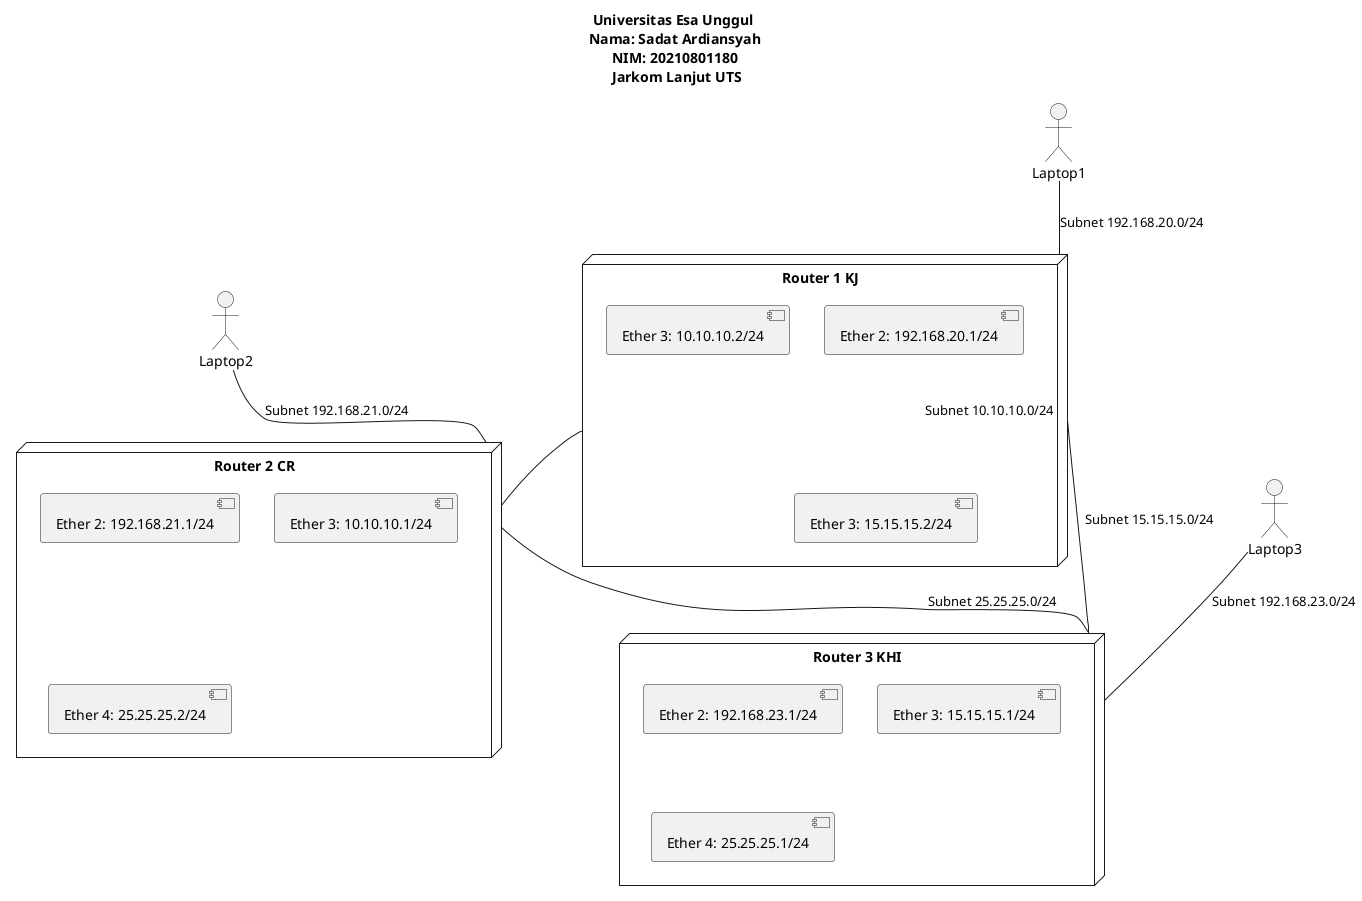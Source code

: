 @startuml

title Topologi Jaringan dengan Routing RIP
title Universitas Esa Unggul \n Nama: Sadat Ardiansyah \n NIM: 20210801180 \n Jarkom Lanjut UTS

' Define Routers
node "Router 1 KJ" as R1 {
  [Ether 2: 192.168.20.1/24] 
  [Ether 3: 10.10.10.2/24] 
  [Ether 3: 15.15.15.2/24]
}

node "Router 2 CR" as R2 {
  [Ether 2: 192.168.21.1/24]
  [Ether 3: 10.10.10.1/24]
  [Ether 4: 25.25.25.2/24]
}

node "Router 3 KHI" as R3 {
  [Ether 2: 192.168.23.1/24]
  [Ether 3: 15.15.15.1/24]
  [Ether 4: 25.25.25.1/24]
}

' Define Laptops
actor Laptop1 as L1
actor Laptop2 as L2
actor Laptop3 as L3

' Connect Laptops to Routers
L1 -- R1 : Subnet 192.168.20.0/24
L2 -- R2 : Subnet 192.168.21.0/24
L3 -- R3 : Subnet 192.168.23.0/24

' Define Inter-router connections
R1 -- R2 : Subnet 10.10.10.0/24
R1 -- R3 : Subnet 15.15.15.0/24
R2 -- R3 : Subnet 25.25.25.0/24

@enduml
